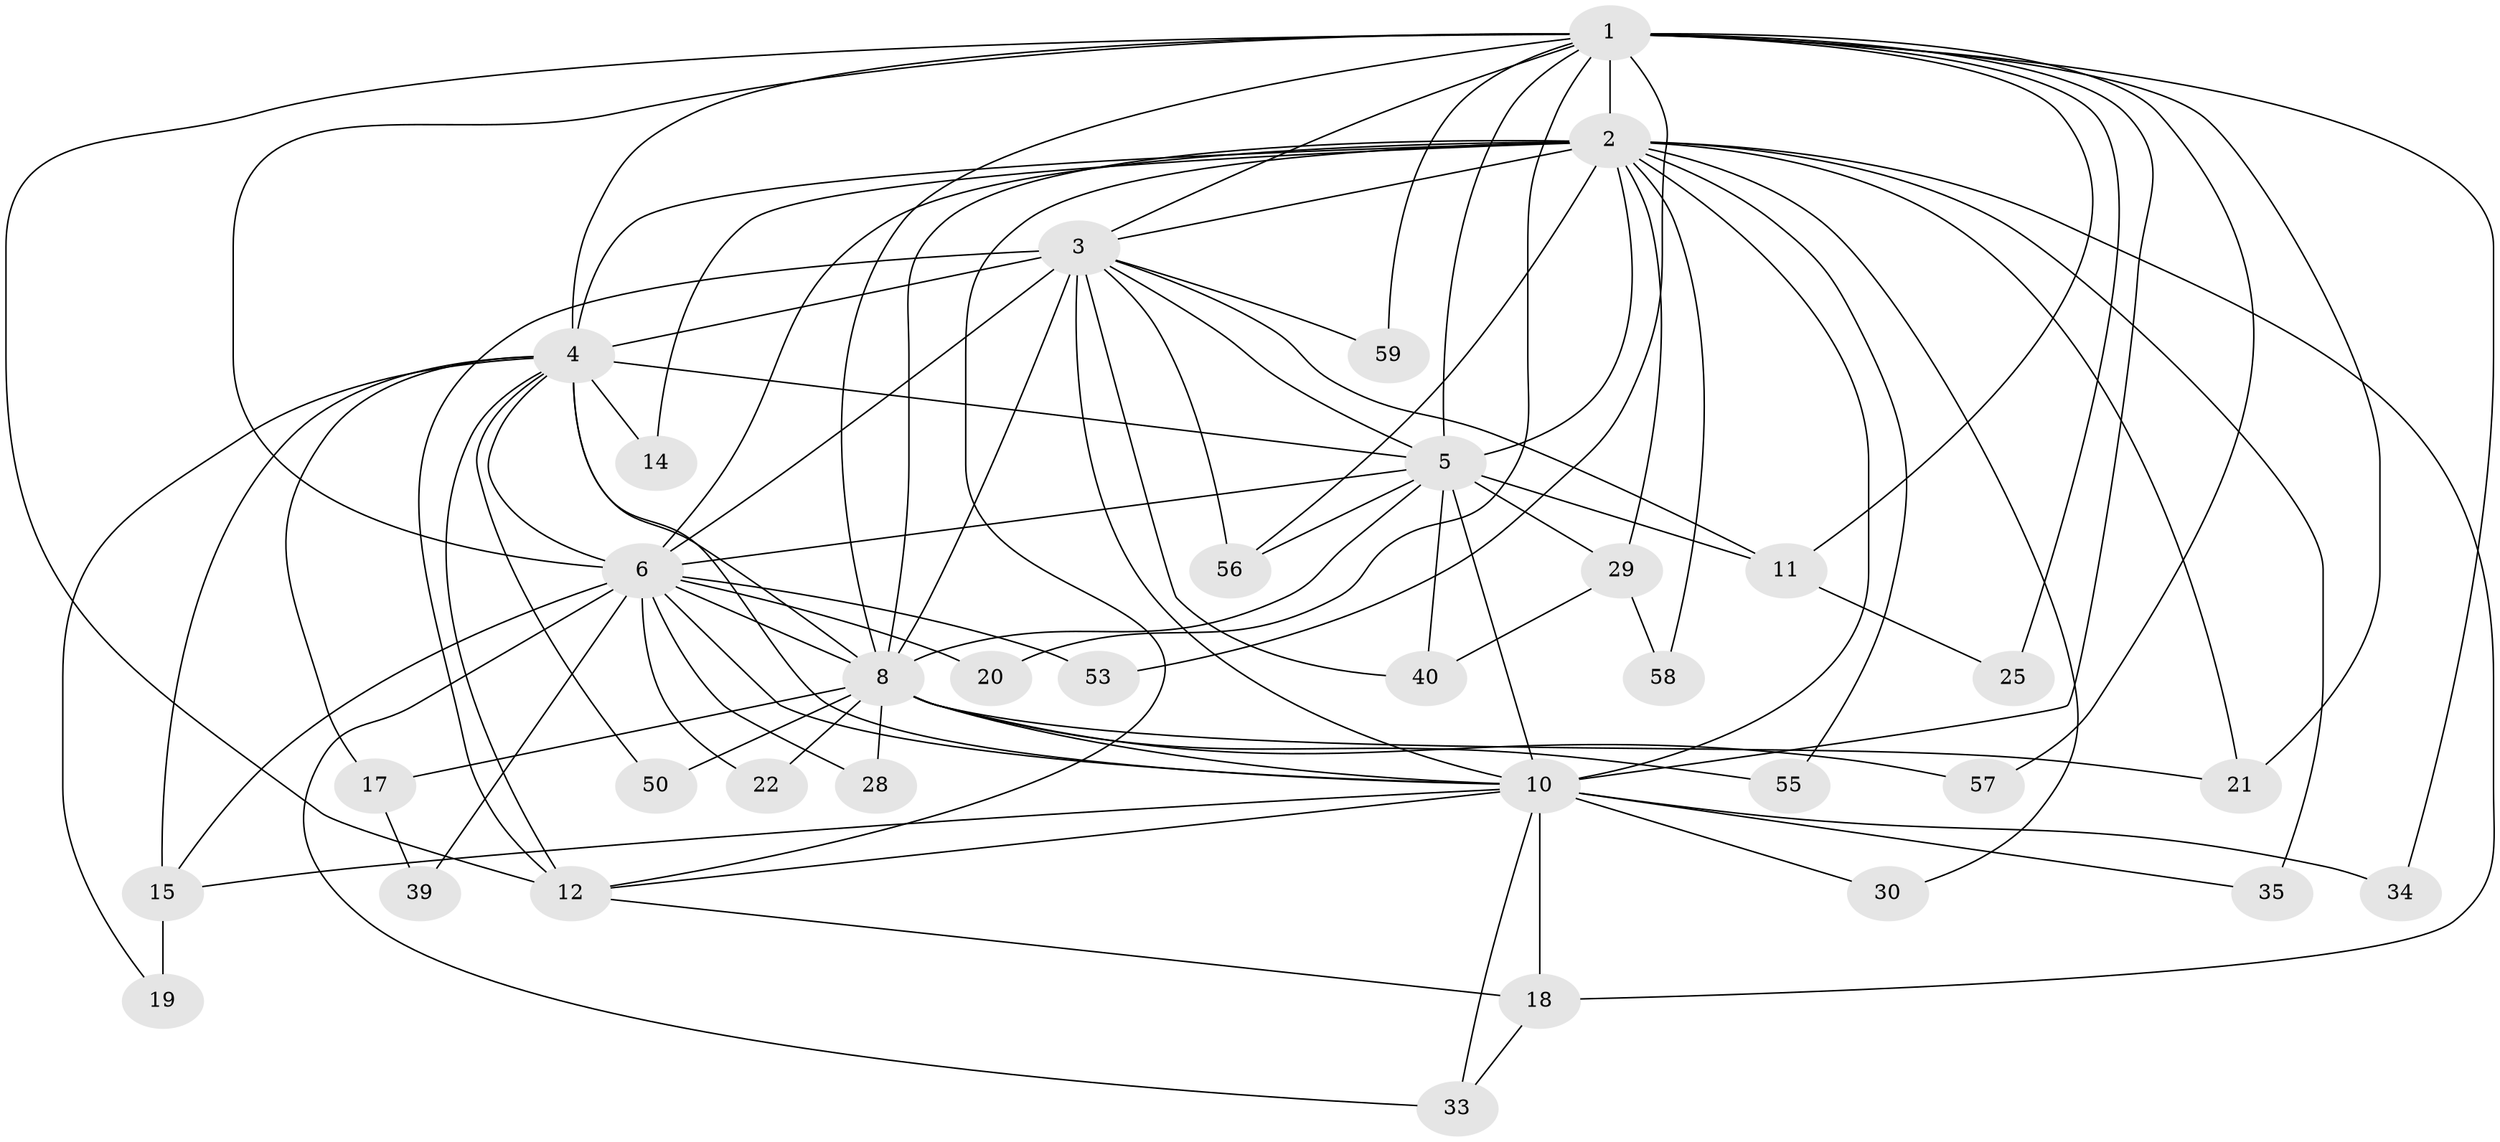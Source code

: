// original degree distribution, {19: 0.04411764705882353, 18: 0.029411764705882353, 17: 0.014705882352941176, 15: 0.014705882352941176, 12: 0.014705882352941176, 16: 0.014705882352941176, 20: 0.014705882352941176, 4: 0.10294117647058823, 2: 0.5588235294117647, 5: 0.04411764705882353, 3: 0.14705882352941177}
// Generated by graph-tools (version 1.1) at 2025/13/03/09/25 04:13:58]
// undirected, 34 vertices, 90 edges
graph export_dot {
graph [start="1"]
  node [color=gray90,style=filled];
  1 [super="+36"];
  2 [super="+42+7+60+23+41+24+32"];
  3 [super="+54+65+68+46+13+16"];
  4 [super="+27"];
  5;
  6;
  8 [super="+47+48"];
  10 [super="+31+64"];
  11;
  12 [super="+38"];
  14;
  15 [super="+26"];
  17;
  18;
  19 [super="+63"];
  20;
  21 [super="+44"];
  22;
  25;
  28;
  29 [super="+62+49"];
  30;
  33 [super="+67"];
  34;
  35;
  39;
  40;
  50;
  53;
  55;
  56;
  57;
  58;
  59;
  1 -- 2 [weight=3];
  1 -- 3 [weight=2];
  1 -- 4;
  1 -- 5;
  1 -- 6;
  1 -- 8;
  1 -- 10;
  1 -- 11;
  1 -- 20;
  1 -- 21;
  1 -- 25;
  1 -- 34;
  1 -- 53;
  1 -- 57;
  1 -- 59;
  1 -- 12;
  2 -- 3 [weight=4];
  2 -- 4 [weight=4];
  2 -- 5 [weight=3];
  2 -- 6 [weight=3];
  2 -- 8 [weight=4];
  2 -- 10 [weight=5];
  2 -- 18;
  2 -- 30;
  2 -- 55;
  2 -- 58;
  2 -- 14 [weight=3];
  2 -- 21;
  2 -- 29;
  2 -- 35;
  2 -- 56;
  2 -- 12;
  3 -- 4 [weight=3];
  3 -- 5;
  3 -- 6 [weight=2];
  3 -- 8 [weight=3];
  3 -- 10 [weight=2];
  3 -- 12 [weight=2];
  3 -- 59;
  3 -- 56;
  3 -- 40;
  3 -- 11;
  4 -- 5;
  4 -- 6;
  4 -- 8;
  4 -- 10;
  4 -- 14;
  4 -- 15;
  4 -- 17;
  4 -- 19;
  4 -- 50;
  4 -- 12;
  5 -- 6;
  5 -- 8;
  5 -- 10 [weight=2];
  5 -- 11;
  5 -- 29 [weight=2];
  5 -- 40;
  5 -- 56;
  6 -- 8 [weight=2];
  6 -- 10;
  6 -- 20;
  6 -- 22;
  6 -- 28;
  6 -- 39;
  6 -- 53;
  6 -- 33;
  6 -- 15;
  8 -- 10;
  8 -- 17 [weight=2];
  8 -- 21;
  8 -- 22;
  8 -- 28;
  8 -- 55;
  8 -- 50;
  8 -- 57;
  10 -- 12;
  10 -- 15;
  10 -- 18;
  10 -- 30;
  10 -- 33;
  10 -- 34;
  10 -- 35;
  11 -- 25;
  12 -- 18;
  15 -- 19 [weight=2];
  17 -- 39;
  18 -- 33;
  29 -- 40;
  29 -- 58;
}
